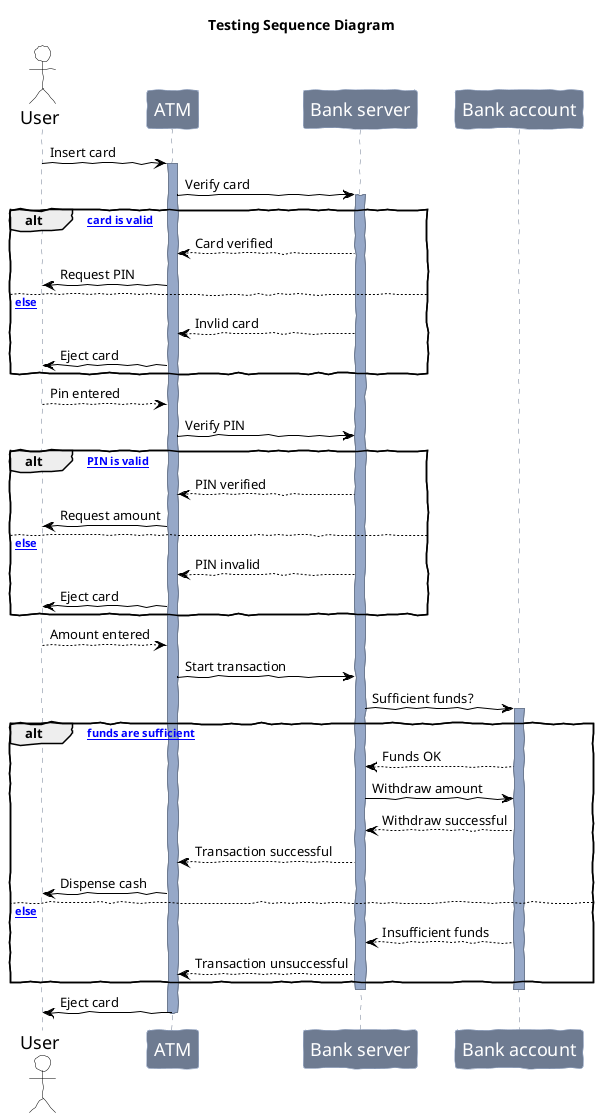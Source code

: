 @startuml

skinparam handwritten true
skinparam DefaultFontName xkcd script
skinparam packageStyle rectangle

skinparam sequence{
	ArrowColor #000000
	LifeLineBorderColor #6E7B91
	LifeLineBackgroundColor #96A8C8

	ParticipantBorderColor #96A8C8
	ParticipantBackgroundColor #6E7B91
	ParticipantFontSize 18
	ParticipantFontColor #FFFFFF

	ActorBorderColor #000000
	ActorBackgroundColor #FFFFFF
	ActorFontColor #000000
	ActorFontSize 18
}

title Testing Sequence Diagram

actor "User" as user
participant "ATM" as atm
participant "Bank server" as bankServer
participant "Bank account" as bankAccount

user -> atm: Insert card
activate atm

atm -> bankServer: Verify card

activate bankServer

alt [If card is valid]
	bankServer --> atm: Card verified
	atm -> user : Request PIN
else [else]
	bankServer --> atm: Invlid card
	atm -> user : Eject card
end

user --> atm: Pin entered
atm -> bankServer: Verify PIN

alt [if PIN is valid]
	bankServer --> atm: PIN verified
	atm -> user: Request amount
else [else]
	bankServer --> atm: PIN invalid
	atm -> user: Eject card
end

user --> atm: Amount entered
atm -> bankServer: Start transaction
bankServer -> bankAccount: Sufficient funds?

activate bankAccount

alt [if funds are sufficient]
	bankAccount --> bankServer: Funds OK
	bankServer -> bankAccount: Withdraw amount
	bankAccount --> bankServer: Withdraw successful
	bankServer --> atm: Transaction successful
	atm -> user: Dispense cash
else [else]
	bankAccount --> bankServer: Insufficient funds
	bankServer --> atm: Transaction unsuccessful
end

deactivate bankAccount
deactivate bankServer

atm -> user: Eject card

deactivate atm

@enduml